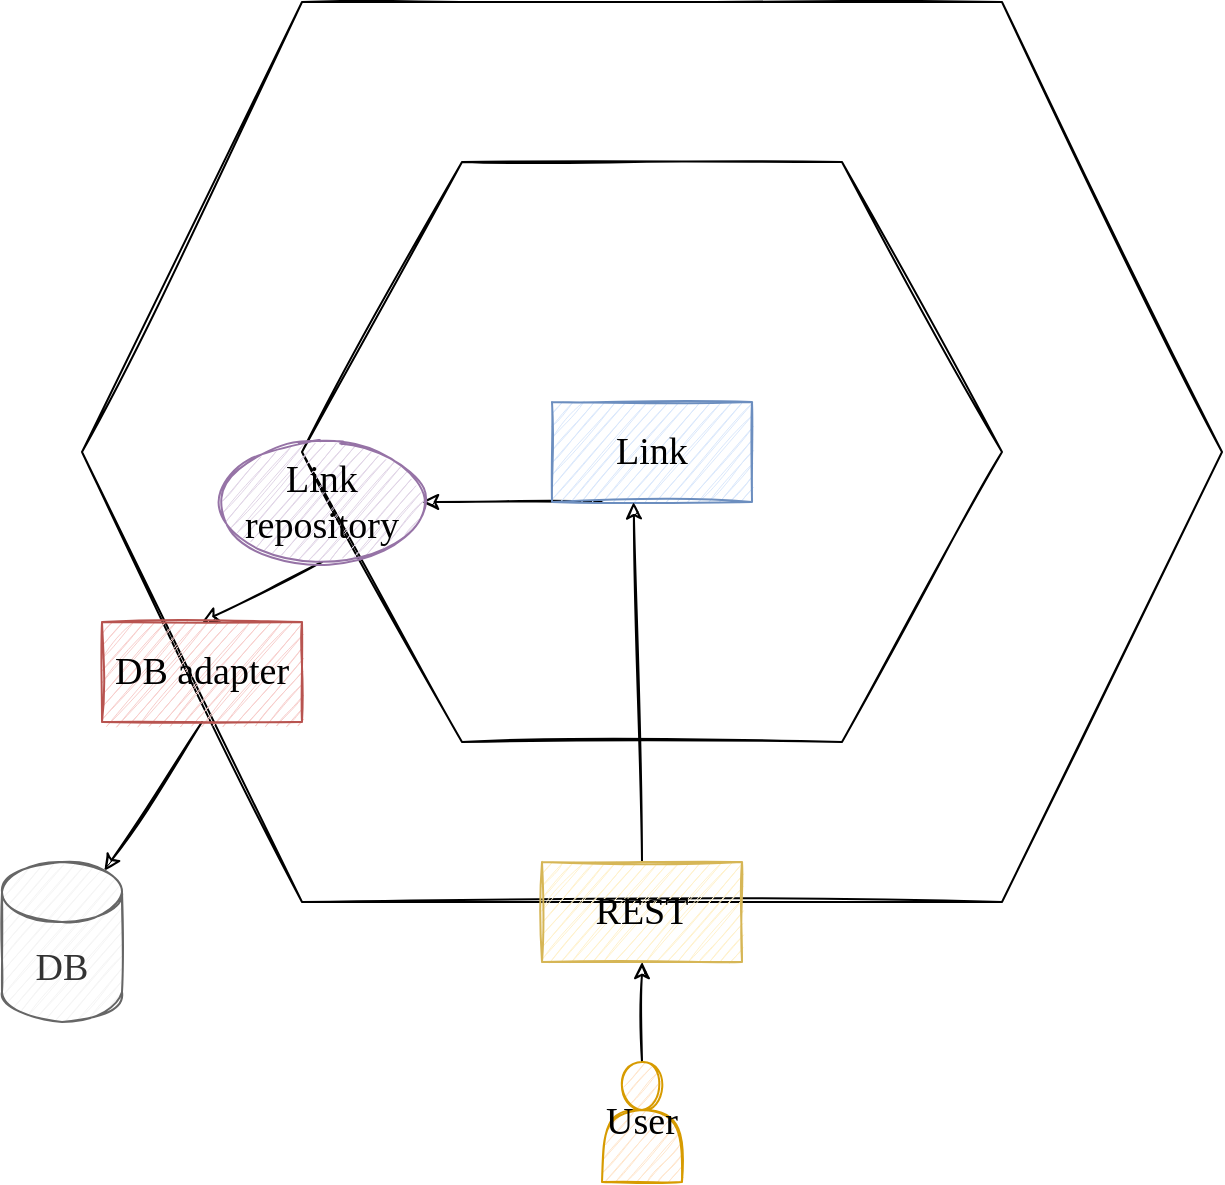<mxfile version="13.7.9" type="device" pages="2"><diagram id="ULxyk6blyRaOlpJMgR-A" name="hexagon"><mxGraphModel dx="1086" dy="966" grid="1" gridSize="10" guides="1" tooltips="1" connect="1" arrows="1" fold="1" page="1" pageScale="1" pageWidth="850" pageHeight="1100" math="0" shadow="0"><root><mxCell id="0"/><mxCell id="1" parent="0"/><mxCell id="rDTSa1dVE0XmBI_BvH9A-1" value="" style="shape=hexagon;perimeter=hexagonPerimeter2;whiteSpace=wrap;html=1;fixedSize=1;size=110;sketch=1;" parent="1" vertex="1"><mxGeometry x="90" y="130" width="570" height="450" as="geometry"/></mxCell><mxCell id="rDTSa1dVE0XmBI_BvH9A-2" value="" style="shape=hexagon;perimeter=hexagonPerimeter2;whiteSpace=wrap;html=1;fixedSize=1;size=80;sketch=1;" parent="1" vertex="1"><mxGeometry x="200" y="210" width="350" height="290" as="geometry"/></mxCell><mxCell id="rDTSa1dVE0XmBI_BvH9A-3" value="DB" style="shape=cylinder3;whiteSpace=wrap;html=1;boundedLbl=1;backgroundOutline=1;size=15;sketch=1;fillColor=#f5f5f5;strokeColor=#666666;fontColor=#333333;fontFamily=Swanky and Moo Moo;fontSource=https%3A%2F%2Ffonts.googleapis.com%2Fcss%3Ffamily%3DSwanky%2Band%2BMoo%2BMoo;fontSize=19;" parent="1" vertex="1"><mxGeometry x="50" y="560" width="60" height="80" as="geometry"/></mxCell><mxCell id="rDTSa1dVE0XmBI_BvH9A-5" style="edgeStyle=none;rounded=0;sketch=1;orthogonalLoop=1;jettySize=auto;html=1;exitX=0.25;exitY=1;exitDx=0;exitDy=0;entryX=1;entryY=0.5;entryDx=0;entryDy=0;fontFamily=Swanky and Moo Moo;fontSize=19;" parent="1" source="rDTSa1dVE0XmBI_BvH9A-6" target="rDTSa1dVE0XmBI_BvH9A-14" edge="1"><mxGeometry relative="1" as="geometry"/></mxCell><mxCell id="rDTSa1dVE0XmBI_BvH9A-6" value="Link" style="rounded=0;whiteSpace=wrap;html=1;fontSize=19;sketch=1;fillColor=#dae8fc;strokeColor=#6c8ebf;fontFamily=Swanky and Moo Moo;fontSource=https%3A%2F%2Ffonts.googleapis.com%2Fcss%3Ffamily%3DSwanky%2Band%2BMoo%2BMoo;" parent="1" vertex="1"><mxGeometry x="325" y="330" width="100" height="50" as="geometry"/></mxCell><mxCell id="rDTSa1dVE0XmBI_BvH9A-10" style="edgeStyle=none;rounded=0;sketch=1;orthogonalLoop=1;jettySize=auto;html=1;exitX=0.5;exitY=0;exitDx=0;exitDy=0;entryX=0.408;entryY=1.003;entryDx=0;entryDy=0;entryPerimeter=0;fontFamily=Swanky and Moo Moo;fontSize=19;" parent="1" source="rDTSa1dVE0XmBI_BvH9A-12" target="rDTSa1dVE0XmBI_BvH9A-6" edge="1"><mxGeometry relative="1" as="geometry"/></mxCell><mxCell id="rDTSa1dVE0XmBI_BvH9A-12" value="REST" style="rounded=0;whiteSpace=wrap;html=1;fontSize=19;sketch=1;fillColor=#fff2cc;strokeColor=#d6b656;fontFamily=Swanky and Moo Moo;fontSource=https%3A%2F%2Ffonts.googleapis.com%2Fcss%3Ffamily%3DSwanky%2Band%2BMoo%2BMoo;" parent="1" vertex="1"><mxGeometry x="320" y="560" width="100" height="50" as="geometry"/></mxCell><mxCell id="rDTSa1dVE0XmBI_BvH9A-13" style="edgeStyle=none;rounded=0;sketch=1;orthogonalLoop=1;jettySize=auto;html=1;exitX=0.5;exitY=1;exitDx=0;exitDy=0;entryX=0.5;entryY=0;entryDx=0;entryDy=0;fontFamily=Swanky and Moo Moo;fontSize=19;" parent="1" source="rDTSa1dVE0XmBI_BvH9A-14" target="rDTSa1dVE0XmBI_BvH9A-18" edge="1"><mxGeometry relative="1" as="geometry"/></mxCell><mxCell id="rDTSa1dVE0XmBI_BvH9A-14" value="Link repository" style="ellipse;whiteSpace=wrap;html=1;align=center;sketch=1;fontFamily=Swanky and Moo Moo;fontSize=19;fillColor=#e1d5e7;strokeColor=#9673a6;" parent="1" vertex="1"><mxGeometry x="160" y="350" width="100" height="60" as="geometry"/></mxCell><mxCell id="rDTSa1dVE0XmBI_BvH9A-17" style="rounded=0;sketch=1;orthogonalLoop=1;jettySize=auto;html=1;exitX=0.5;exitY=1;exitDx=0;exitDy=0;entryX=0.855;entryY=0;entryDx=0;entryDy=4.35;entryPerimeter=0;fontFamily=Swanky and Moo Moo;fontSize=19;" parent="1" source="rDTSa1dVE0XmBI_BvH9A-18" target="rDTSa1dVE0XmBI_BvH9A-3" edge="1"><mxGeometry relative="1" as="geometry"/></mxCell><mxCell id="rDTSa1dVE0XmBI_BvH9A-18" value="DB adapter" style="rounded=0;whiteSpace=wrap;html=1;fontSize=19;sketch=1;fillColor=#f8cecc;strokeColor=#b85450;fontFamily=Swanky and Moo Moo;fontSource=https%3A%2F%2Ffonts.googleapis.com%2Fcss%3Ffamily%3DSwanky%2Band%2BMoo%2BMoo;" parent="1" vertex="1"><mxGeometry x="100" y="440" width="100" height="50" as="geometry"/></mxCell><mxCell id="rDTSa1dVE0XmBI_BvH9A-25" style="edgeStyle=none;rounded=0;sketch=1;orthogonalLoop=1;jettySize=auto;html=1;exitX=0.5;exitY=0;exitDx=0;exitDy=0;entryX=0.5;entryY=1;entryDx=0;entryDy=0;fontFamily=Swanky and Moo Moo;fontSize=19;" parent="1" source="rDTSa1dVE0XmBI_BvH9A-26" target="rDTSa1dVE0XmBI_BvH9A-12" edge="1"><mxGeometry relative="1" as="geometry"/></mxCell><mxCell id="rDTSa1dVE0XmBI_BvH9A-26" value="User" style="shape=actor;whiteSpace=wrap;html=1;sketch=1;fontFamily=Swanky and Moo Moo;fontSize=19;fillColor=#ffe6cc;strokeColor=#d79b00;" parent="1" vertex="1"><mxGeometry x="350" y="660" width="40" height="60" as="geometry"/></mxCell></root></mxGraphModel></diagram><diagram id="3JEXsvhJyH3BqXYD8-Cs" name="repository"><mxGraphModel dx="1086" dy="966" grid="1" gridSize="10" guides="1" tooltips="1" connect="1" arrows="1" fold="1" page="1" pageScale="1" pageWidth="850" pageHeight="1100" math="0" shadow="0"><root><mxCell id="3m2t2stUMh7REnueNE8M-0"/><mxCell id="3m2t2stUMh7REnueNE8M-1" parent="3m2t2stUMh7REnueNE8M-0"/><mxCell id="SIJIqm1waI6unj6tKZfu-1" value="application" style="rounded=0;whiteSpace=wrap;html=1;sketch=1;fillStyle=zigzag;strokeColor=#6c8ebf;fillColor=#dae8fc;fontFamily=Swanky and Moo Moo;fontSize=26;" parent="3m2t2stUMh7REnueNE8M-1" vertex="1"><mxGeometry x="240" y="200" width="300" height="60" as="geometry"/></mxCell><mxCell id="SIJIqm1waI6unj6tKZfu-2" value="domain model object" style="rounded=0;whiteSpace=wrap;html=1;sketch=1;fillStyle=zigzag;strokeColor=#d6b656;fillColor=#fff2cc;fontFamily=Swanky and Moo Moo;fontSize=26;" parent="3m2t2stUMh7REnueNE8M-1" vertex="1"><mxGeometry x="540" y="300" width="290" height="60" as="geometry"/></mxCell><mxCell id="G-0PBstpMYs58284XQvf-1" style="edgeStyle=none;rounded=0;sketch=1;orthogonalLoop=1;jettySize=auto;html=1;exitX=0.25;exitY=0;exitDx=0;exitDy=0;entryX=0.25;entryY=1;entryDx=0;entryDy=0;strokeWidth=3;fontFamily=Swanky and Moo Moo;fontSize=19;" parent="3m2t2stUMh7REnueNE8M-1" source="SIJIqm1waI6unj6tKZfu-3" target="SIJIqm1waI6unj6tKZfu-1" edge="1"><mxGeometry relative="1" as="geometry"/></mxCell><mxCell id="G-0PBstpMYs58284XQvf-2" style="edgeStyle=none;rounded=0;sketch=1;orthogonalLoop=1;jettySize=auto;html=1;exitX=0.75;exitY=1;exitDx=0;exitDy=0;entryX=0.75;entryY=0;entryDx=0;entryDy=0;strokeWidth=3;fontFamily=Swanky and Moo Moo;fontSize=19;" parent="3m2t2stUMh7REnueNE8M-1" source="SIJIqm1waI6unj6tKZfu-3" target="SIJIqm1waI6unj6tKZfu-4" edge="1"><mxGeometry relative="1" as="geometry"/></mxCell><mxCell id="SIJIqm1waI6unj6tKZfu-3" value="repository (the port)" style="rounded=0;whiteSpace=wrap;html=1;sketch=1;fillStyle=zigzag;strokeColor=#9673a6;fillColor=#e1d5e7;fontFamily=Swanky and Moo Moo;fontSize=26;" parent="3m2t2stUMh7REnueNE8M-1" vertex="1"><mxGeometry x="240" y="400" width="300" height="60" as="geometry"/></mxCell><mxCell id="G-0PBstpMYs58284XQvf-3" style="edgeStyle=none;rounded=0;sketch=1;orthogonalLoop=1;jettySize=auto;html=1;exitX=0.25;exitY=0;exitDx=0;exitDy=0;entryX=0.25;entryY=1;entryDx=0;entryDy=0;strokeWidth=3;fontFamily=Swanky and Moo Moo;fontSize=19;" parent="3m2t2stUMh7REnueNE8M-1" source="SIJIqm1waI6unj6tKZfu-4" target="SIJIqm1waI6unj6tKZfu-3" edge="1"><mxGeometry relative="1" as="geometry"/></mxCell><mxCell id="C7D5mMsymiQybsXwK8E_-2" style="edgeStyle=none;rounded=0;sketch=1;orthogonalLoop=1;jettySize=auto;html=1;exitX=0.25;exitY=1;exitDx=0;exitDy=0;entryX=0.5;entryY=0;entryDx=0;entryDy=0;entryPerimeter=0;strokeWidth=3;fontFamily=Swanky and Moo Moo;fontSize=26;" parent="3m2t2stUMh7REnueNE8M-1" source="SIJIqm1waI6unj6tKZfu-4" target="C7D5mMsymiQybsXwK8E_-1" edge="1"><mxGeometry relative="1" as="geometry"/></mxCell><mxCell id="C7D5mMsymiQybsXwK8E_-3" style="edgeStyle=none;rounded=0;sketch=1;orthogonalLoop=1;jettySize=auto;html=1;exitX=0.75;exitY=1;exitDx=0;exitDy=0;entryX=0.5;entryY=0;entryDx=0;entryDy=0;entryPerimeter=0;strokeWidth=3;fontFamily=Swanky and Moo Moo;fontSize=26;" parent="3m2t2stUMh7REnueNE8M-1" source="SIJIqm1waI6unj6tKZfu-4" target="C7D5mMsymiQybsXwK8E_-0" edge="1"><mxGeometry relative="1" as="geometry"/></mxCell><mxCell id="SIJIqm1waI6unj6tKZfu-4" value="persistence (the adapter)" style="rounded=0;whiteSpace=wrap;html=1;sketch=1;fillStyle=zigzag;strokeColor=#b85450;fillColor=#f8cecc;fontFamily=Swanky and Moo Moo;fontSize=26;" parent="3m2t2stUMh7REnueNE8M-1" vertex="1"><mxGeometry x="240" y="520" width="300" height="60" as="geometry"/></mxCell><mxCell id="G-0PBstpMYs58284XQvf-0" style="edgeStyle=none;rounded=0;sketch=1;orthogonalLoop=1;jettySize=auto;html=1;exitX=0.75;exitY=1;exitDx=0;exitDy=0;entryX=0.75;entryY=0;entryDx=0;entryDy=0;fontFamily=Swanky and Moo Moo;fontSize=19;strokeWidth=3;" parent="3m2t2stUMh7REnueNE8M-1" source="SIJIqm1waI6unj6tKZfu-1" target="SIJIqm1waI6unj6tKZfu-3" edge="1"><mxGeometry relative="1" as="geometry"><mxPoint x="350" y="380" as="sourcePoint"/><mxPoint x="260" y="380" as="targetPoint"/></mxGeometry></mxCell><mxCell id="C7D5mMsymiQybsXwK8E_-0" value="SQL" style="shape=cylinder3;whiteSpace=wrap;html=1;boundedLbl=1;backgroundOutline=1;size=15;sketch=1;fillColor=#f5f5f5;strokeColor=#666666;fontColor=#333333;fontFamily=Swanky and Moo Moo;fontSource=https%3A%2F%2Ffonts.googleapis.com%2Fcss%3Ffamily%3DSwanky%2Band%2BMoo%2BMoo;fontSize=26;" parent="3m2t2stUMh7REnueNE8M-1" vertex="1"><mxGeometry x="440" y="630" width="60" height="80" as="geometry"/></mxCell><mxCell id="C7D5mMsymiQybsXwK8E_-1" value="mongo" style="shape=cylinder3;whiteSpace=wrap;html=1;boundedLbl=1;backgroundOutline=1;size=15;sketch=1;fillColor=#f5f5f5;strokeColor=#666666;fontColor=#333333;fontFamily=Swanky and Moo Moo;fontSource=https%3A%2F%2Ffonts.googleapis.com%2Fcss%3Ffamily%3DSwanky%2Band%2BMoo%2BMoo;fontSize=26;" parent="3m2t2stUMh7REnueNE8M-1" vertex="1"><mxGeometry x="290" y="630" width="60" height="80" as="geometry"/></mxCell></root></mxGraphModel></diagram></mxfile>